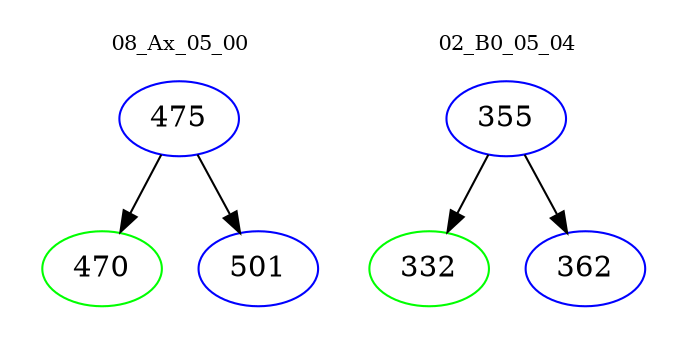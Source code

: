 digraph{
subgraph cluster_0 {
color = white
label = "08_Ax_05_00";
fontsize=10;
T0_475 [label="475", color="blue"]
T0_475 -> T0_470 [color="black"]
T0_470 [label="470", color="green"]
T0_475 -> T0_501 [color="black"]
T0_501 [label="501", color="blue"]
}
subgraph cluster_1 {
color = white
label = "02_B0_05_04";
fontsize=10;
T1_355 [label="355", color="blue"]
T1_355 -> T1_332 [color="black"]
T1_332 [label="332", color="green"]
T1_355 -> T1_362 [color="black"]
T1_362 [label="362", color="blue"]
}
}
